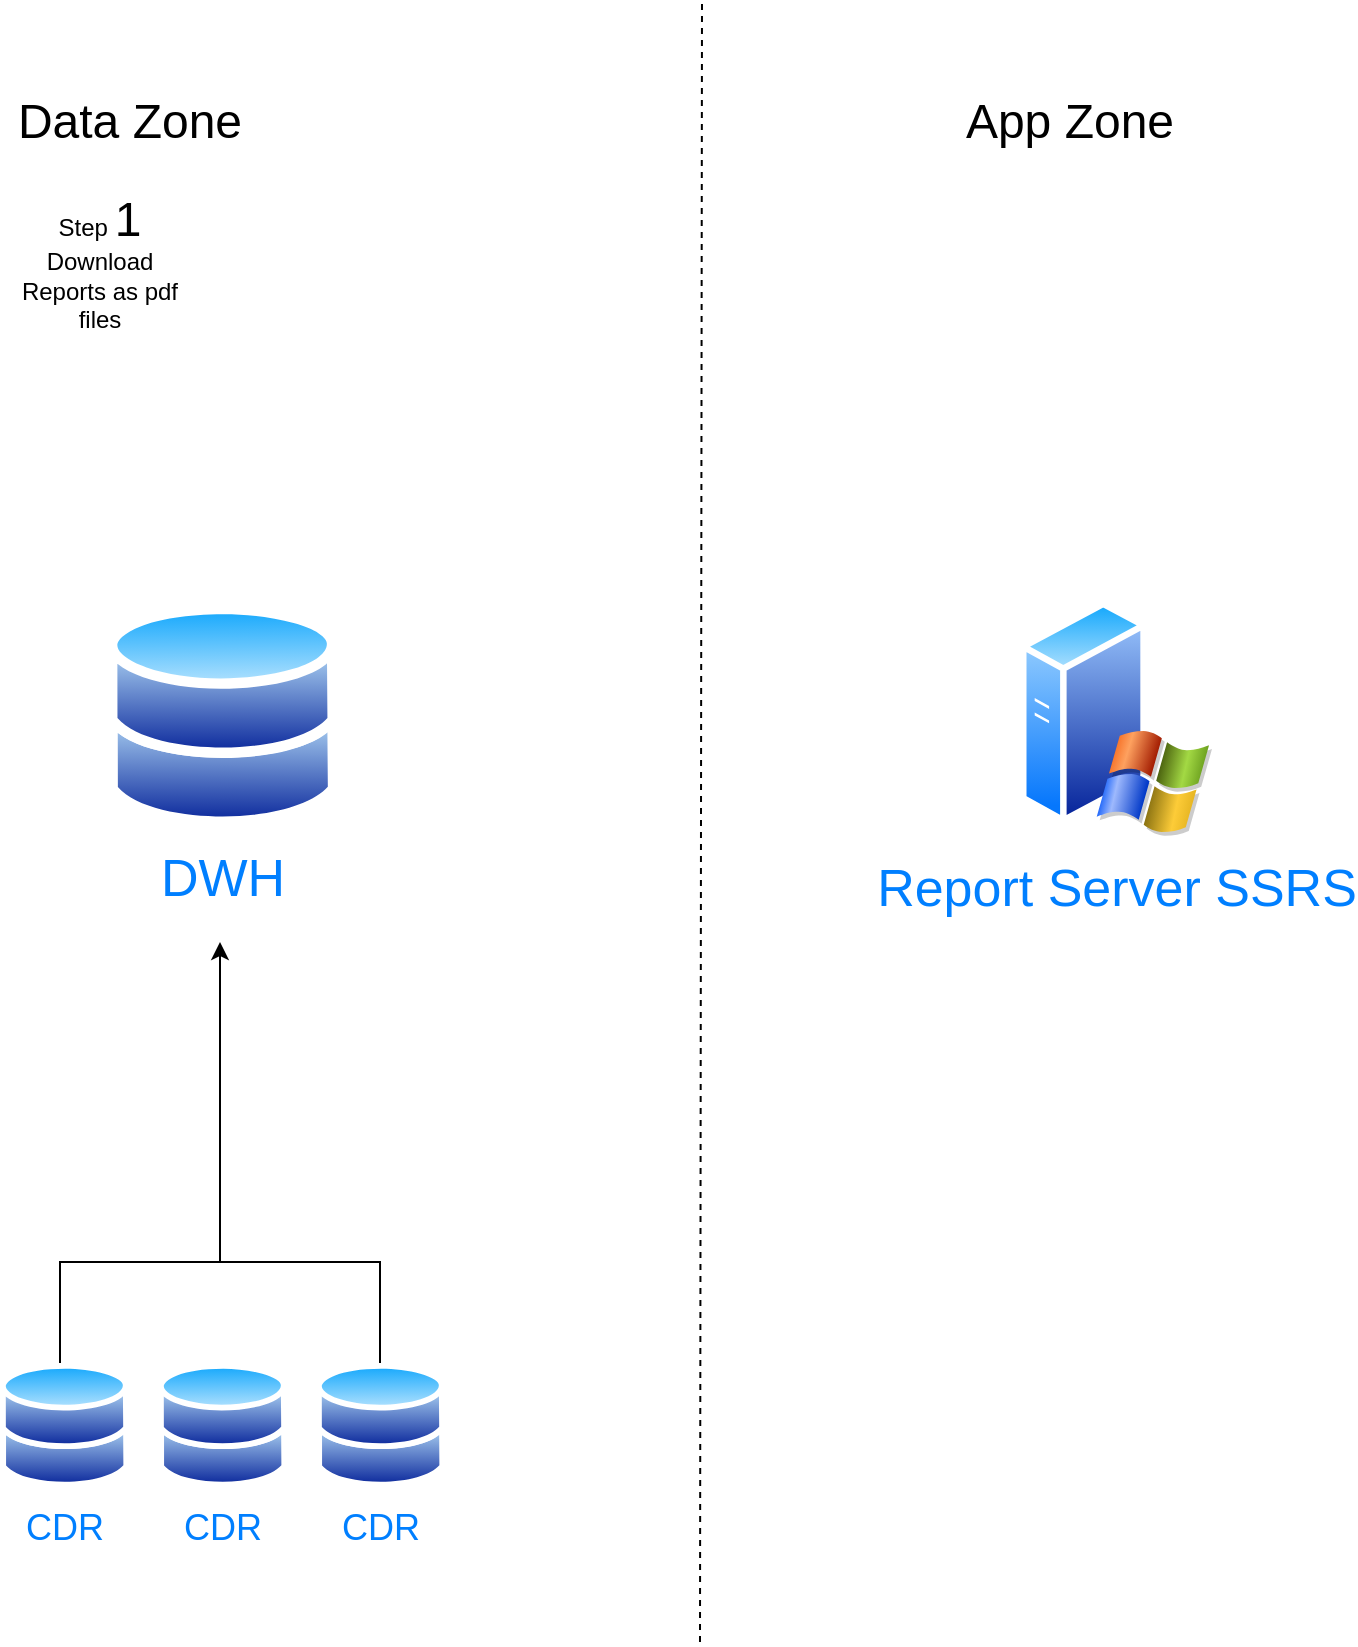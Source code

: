<mxfile version="15.0.5" type="github">
  <diagram id="ml6yD4MXWTz78irLIN26" name="Page-1">
    <mxGraphModel dx="1422" dy="1931" grid="1" gridSize="10" guides="1" tooltips="1" connect="1" arrows="1" fold="1" page="1" pageScale="1" pageWidth="827" pageHeight="1169" math="0" shadow="0">
      <root>
        <mxCell id="0" />
        <mxCell id="1" parent="0" />
        <mxCell id="eDH6uzZkMYXaJ3Jsk58M-3" value="" style="endArrow=none;dashed=1;html=1;" parent="1" edge="1">
          <mxGeometry width="50" height="50" relative="1" as="geometry">
            <mxPoint x="400" y="-210" as="sourcePoint" />
            <mxPoint x="401" y="-1030" as="targetPoint" />
          </mxGeometry>
        </mxCell>
        <mxCell id="eDH6uzZkMYXaJ3Jsk58M-5" value="&lt;font style=&quot;font-size: 24px&quot;&gt;Data Zone&lt;/font&gt;" style="text;html=1;strokeColor=none;fillColor=none;align=center;verticalAlign=middle;whiteSpace=wrap;rounded=0;" parent="1" vertex="1">
          <mxGeometry x="50" y="-980" width="130" height="20" as="geometry" />
        </mxCell>
        <mxCell id="eDH6uzZkMYXaJ3Jsk58M-6" value="Report Server SSRS" style="aspect=fixed;perimeter=ellipsePerimeter;html=1;align=center;shadow=0;dashed=0;spacingTop=3;image;image=img/lib/active_directory/windows_server_2.svg;strokeWidth=2;fontSize=26;fontColor=#007FFF;" parent="1" vertex="1">
          <mxGeometry x="560" y="-732" width="96" height="120" as="geometry" />
        </mxCell>
        <mxCell id="eDH6uzZkMYXaJ3Jsk58M-8" value="Step &lt;font style=&quot;font-size: 24px&quot;&gt;1&lt;/font&gt;&lt;br&gt;Download Reports as pdf files" style="text;html=1;strokeColor=none;fillColor=none;align=center;verticalAlign=middle;whiteSpace=wrap;rounded=0;" parent="1" vertex="1">
          <mxGeometry x="50" y="-910" width="100" height="20" as="geometry" />
        </mxCell>
        <mxCell id="eDH6uzZkMYXaJ3Jsk58M-29" value="&lt;font style=&quot;font-size: 24px&quot;&gt;App Zone&lt;/font&gt;" style="text;html=1;strokeColor=none;fillColor=none;align=center;verticalAlign=middle;whiteSpace=wrap;rounded=0;" parent="1" vertex="1">
          <mxGeometry x="520" y="-980" width="130" height="20" as="geometry" />
        </mxCell>
        <mxCell id="eDH6uzZkMYXaJ3Jsk58M-21" value="DWH" style="aspect=fixed;perimeter=ellipsePerimeter;html=1;align=center;shadow=0;dashed=0;spacingTop=3;image;image=img/lib/active_directory/databases.svg;strokeWidth=2;fontSize=26;fontColor=#007FFF;" parent="1" vertex="1">
          <mxGeometry x="103.49" y="-730" width="115.62" height="113.32" as="geometry" />
        </mxCell>
        <mxCell id="-1g3TW5zcjCpggagWeau-2" value="CDR" style="aspect=fixed;perimeter=ellipsePerimeter;html=1;align=center;shadow=0;dashed=0;spacingTop=3;image;image=img/lib/active_directory/databases.svg;strokeWidth=2;fontSize=18;fontColor=#007FFF;" vertex="1" parent="1">
          <mxGeometry x="50" y="-350" width="64.6" height="63.32" as="geometry" />
        </mxCell>
        <mxCell id="-1g3TW5zcjCpggagWeau-3" value="CDR" style="aspect=fixed;perimeter=ellipsePerimeter;html=1;align=center;shadow=0;dashed=0;spacingTop=3;image;image=img/lib/active_directory/databases.svg;strokeWidth=2;fontSize=18;fontColor=#007FFF;" vertex="1" parent="1">
          <mxGeometry x="129" y="-350" width="64.6" height="63.32" as="geometry" />
        </mxCell>
        <mxCell id="-1g3TW5zcjCpggagWeau-4" value="CDR" style="aspect=fixed;perimeter=ellipsePerimeter;html=1;align=center;shadow=0;dashed=0;spacingTop=3;image;image=img/lib/active_directory/databases.svg;strokeWidth=2;fontSize=18;fontColor=#007FFF;" vertex="1" parent="1">
          <mxGeometry x="208" y="-350" width="64.6" height="63.32" as="geometry" />
        </mxCell>
        <mxCell id="-1g3TW5zcjCpggagWeau-10" value="" style="edgeStyle=orthogonalEdgeStyle;rounded=0;orthogonalLoop=1;jettySize=auto;html=1;fontSize=18;" edge="1" parent="1" source="-1g3TW5zcjCpggagWeau-7">
          <mxGeometry relative="1" as="geometry">
            <mxPoint x="160" y="-560" as="targetPoint" />
          </mxGeometry>
        </mxCell>
        <mxCell id="-1g3TW5zcjCpggagWeau-7" value="" style="shape=partialRectangle;whiteSpace=wrap;html=1;bottom=0;right=0;fillColor=none;fontSize=18;" vertex="1" parent="1">
          <mxGeometry x="80" y="-400" width="160" height="50" as="geometry" />
        </mxCell>
        <mxCell id="-1g3TW5zcjCpggagWeau-8" value="" style="shape=partialRectangle;whiteSpace=wrap;html=1;right=0;top=0;bottom=0;fillColor=none;routingCenterX=-0.5;fontSize=18;" vertex="1" parent="1">
          <mxGeometry x="240" y="-400" width="120" height="50" as="geometry" />
        </mxCell>
      </root>
    </mxGraphModel>
  </diagram>
</mxfile>
